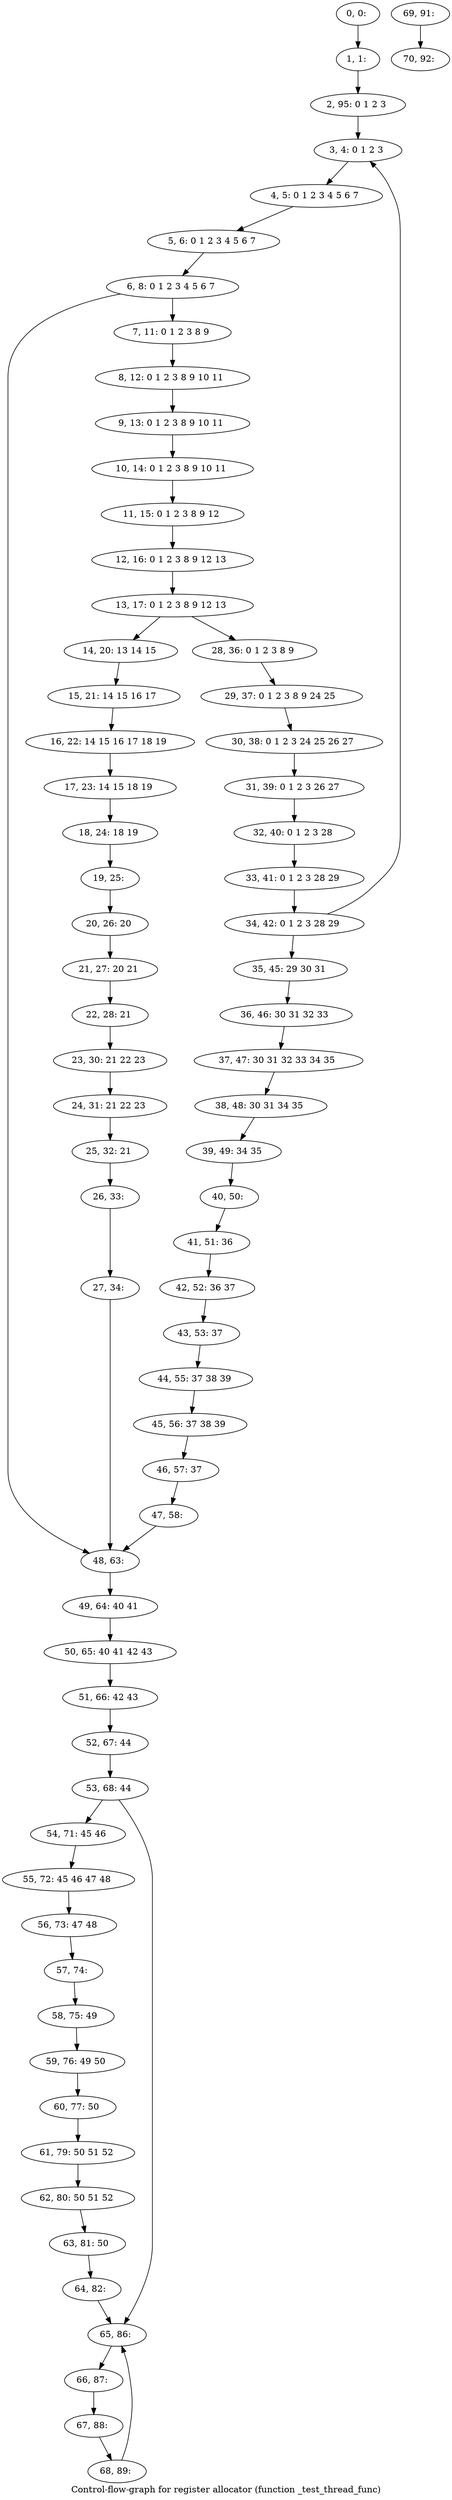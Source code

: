 digraph G {
graph [label="Control-flow-graph for register allocator (function _test_thread_func)"]
0[label="0, 0: "];
1[label="1, 1: "];
2[label="2, 95: 0 1 2 3 "];
3[label="3, 4: 0 1 2 3 "];
4[label="4, 5: 0 1 2 3 4 5 6 7 "];
5[label="5, 6: 0 1 2 3 4 5 6 7 "];
6[label="6, 8: 0 1 2 3 4 5 6 7 "];
7[label="7, 11: 0 1 2 3 8 9 "];
8[label="8, 12: 0 1 2 3 8 9 10 11 "];
9[label="9, 13: 0 1 2 3 8 9 10 11 "];
10[label="10, 14: 0 1 2 3 8 9 10 11 "];
11[label="11, 15: 0 1 2 3 8 9 12 "];
12[label="12, 16: 0 1 2 3 8 9 12 13 "];
13[label="13, 17: 0 1 2 3 8 9 12 13 "];
14[label="14, 20: 13 14 15 "];
15[label="15, 21: 14 15 16 17 "];
16[label="16, 22: 14 15 16 17 18 19 "];
17[label="17, 23: 14 15 18 19 "];
18[label="18, 24: 18 19 "];
19[label="19, 25: "];
20[label="20, 26: 20 "];
21[label="21, 27: 20 21 "];
22[label="22, 28: 21 "];
23[label="23, 30: 21 22 23 "];
24[label="24, 31: 21 22 23 "];
25[label="25, 32: 21 "];
26[label="26, 33: "];
27[label="27, 34: "];
28[label="28, 36: 0 1 2 3 8 9 "];
29[label="29, 37: 0 1 2 3 8 9 24 25 "];
30[label="30, 38: 0 1 2 3 24 25 26 27 "];
31[label="31, 39: 0 1 2 3 26 27 "];
32[label="32, 40: 0 1 2 3 28 "];
33[label="33, 41: 0 1 2 3 28 29 "];
34[label="34, 42: 0 1 2 3 28 29 "];
35[label="35, 45: 29 30 31 "];
36[label="36, 46: 30 31 32 33 "];
37[label="37, 47: 30 31 32 33 34 35 "];
38[label="38, 48: 30 31 34 35 "];
39[label="39, 49: 34 35 "];
40[label="40, 50: "];
41[label="41, 51: 36 "];
42[label="42, 52: 36 37 "];
43[label="43, 53: 37 "];
44[label="44, 55: 37 38 39 "];
45[label="45, 56: 37 38 39 "];
46[label="46, 57: 37 "];
47[label="47, 58: "];
48[label="48, 63: "];
49[label="49, 64: 40 41 "];
50[label="50, 65: 40 41 42 43 "];
51[label="51, 66: 42 43 "];
52[label="52, 67: 44 "];
53[label="53, 68: 44 "];
54[label="54, 71: 45 46 "];
55[label="55, 72: 45 46 47 48 "];
56[label="56, 73: 47 48 "];
57[label="57, 74: "];
58[label="58, 75: 49 "];
59[label="59, 76: 49 50 "];
60[label="60, 77: 50 "];
61[label="61, 79: 50 51 52 "];
62[label="62, 80: 50 51 52 "];
63[label="63, 81: 50 "];
64[label="64, 82: "];
65[label="65, 86: "];
66[label="66, 87: "];
67[label="67, 88: "];
68[label="68, 89: "];
69[label="69, 91: "];
70[label="70, 92: "];
0->1 ;
1->2 ;
2->3 ;
3->4 ;
4->5 ;
5->6 ;
6->7 ;
6->48 ;
7->8 ;
8->9 ;
9->10 ;
10->11 ;
11->12 ;
12->13 ;
13->14 ;
13->28 ;
14->15 ;
15->16 ;
16->17 ;
17->18 ;
18->19 ;
19->20 ;
20->21 ;
21->22 ;
22->23 ;
23->24 ;
24->25 ;
25->26 ;
26->27 ;
27->48 ;
28->29 ;
29->30 ;
30->31 ;
31->32 ;
32->33 ;
33->34 ;
34->35 ;
34->3 ;
35->36 ;
36->37 ;
37->38 ;
38->39 ;
39->40 ;
40->41 ;
41->42 ;
42->43 ;
43->44 ;
44->45 ;
45->46 ;
46->47 ;
47->48 ;
48->49 ;
49->50 ;
50->51 ;
51->52 ;
52->53 ;
53->54 ;
53->65 ;
54->55 ;
55->56 ;
56->57 ;
57->58 ;
58->59 ;
59->60 ;
60->61 ;
61->62 ;
62->63 ;
63->64 ;
64->65 ;
65->66 ;
66->67 ;
67->68 ;
68->65 ;
69->70 ;
}
